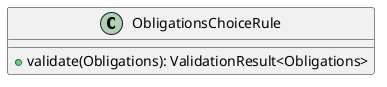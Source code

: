 @startuml

    class ObligationsChoiceRule [[ObligationsChoiceRule.html]] {
        +validate(Obligations): ValidationResult<Obligations>
    }

@enduml
